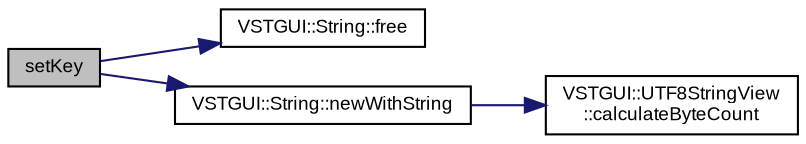 digraph "setKey"
{
  bgcolor="transparent";
  edge [fontname="Arial",fontsize="9",labelfontname="Arial",labelfontsize="9"];
  node [fontname="Arial",fontsize="9",shape=record];
  rankdir="LR";
  Node1 [label="setKey",height=0.2,width=0.4,color="black", fillcolor="grey75", style="filled" fontcolor="black"];
  Node1 -> Node2 [color="midnightblue",fontsize="9",style="solid",fontname="Arial"];
  Node2 [label="VSTGUI::String::free",height=0.2,width=0.4,color="black",URL="$namespace_v_s_t_g_u_i_1_1_string.html#af30ee7f201c1f86d9aceb849d6d08fbf"];
  Node1 -> Node3 [color="midnightblue",fontsize="9",style="solid",fontname="Arial"];
  Node3 [label="VSTGUI::String::newWithString",height=0.2,width=0.4,color="black",URL="$namespace_v_s_t_g_u_i_1_1_string.html#a83745b23a3d48e4f1e69950977918803"];
  Node3 -> Node4 [color="midnightblue",fontsize="9",style="solid",fontname="Arial"];
  Node4 [label="VSTGUI::UTF8StringView\l::calculateByteCount",height=0.2,width=0.4,color="black",URL="$class_v_s_t_g_u_i_1_1_u_t_f8_string_view.html#a67b9d83785a9c0fc5a668303de116803"];
}
